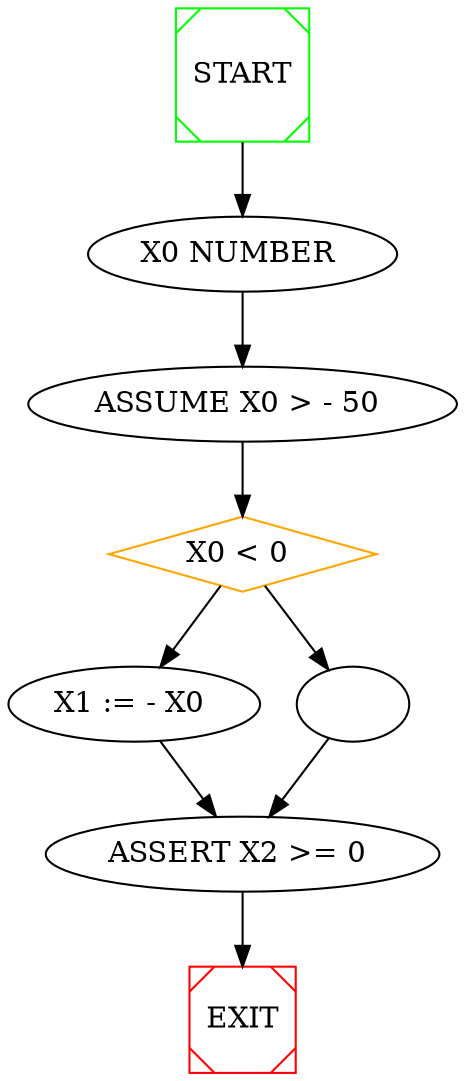 digraph G {

	
	0[ label=""  ] ;
	
	0 -> 1 ;
	
	1[ label="X0 NUMBER "  ] ;
	
	1 -> 2 ;
	
	2[ label="ASSUME X0 > - 50 "  ] ;
	
	2 -> 3 ;
	
	3[ label="X0 < 0 " , color=orange, shape=diamond ] ;
	
	3 -> 4 ;
	3 -> 5 ;
	
	4[ label="X1 := - X0 "  ] ;
	
	4 -> 6 ;
	
	5[ label=""  ] ;
	
	5 -> 6 ;
	
	6[ label="ASSERT X2 >= 0 "  ] ;
	
	0[ label="START", shape=Msquare, color=green ] ;
	6 -> EXIT ;EXIT[ shape=Msquare, color=red ] ;
	
}